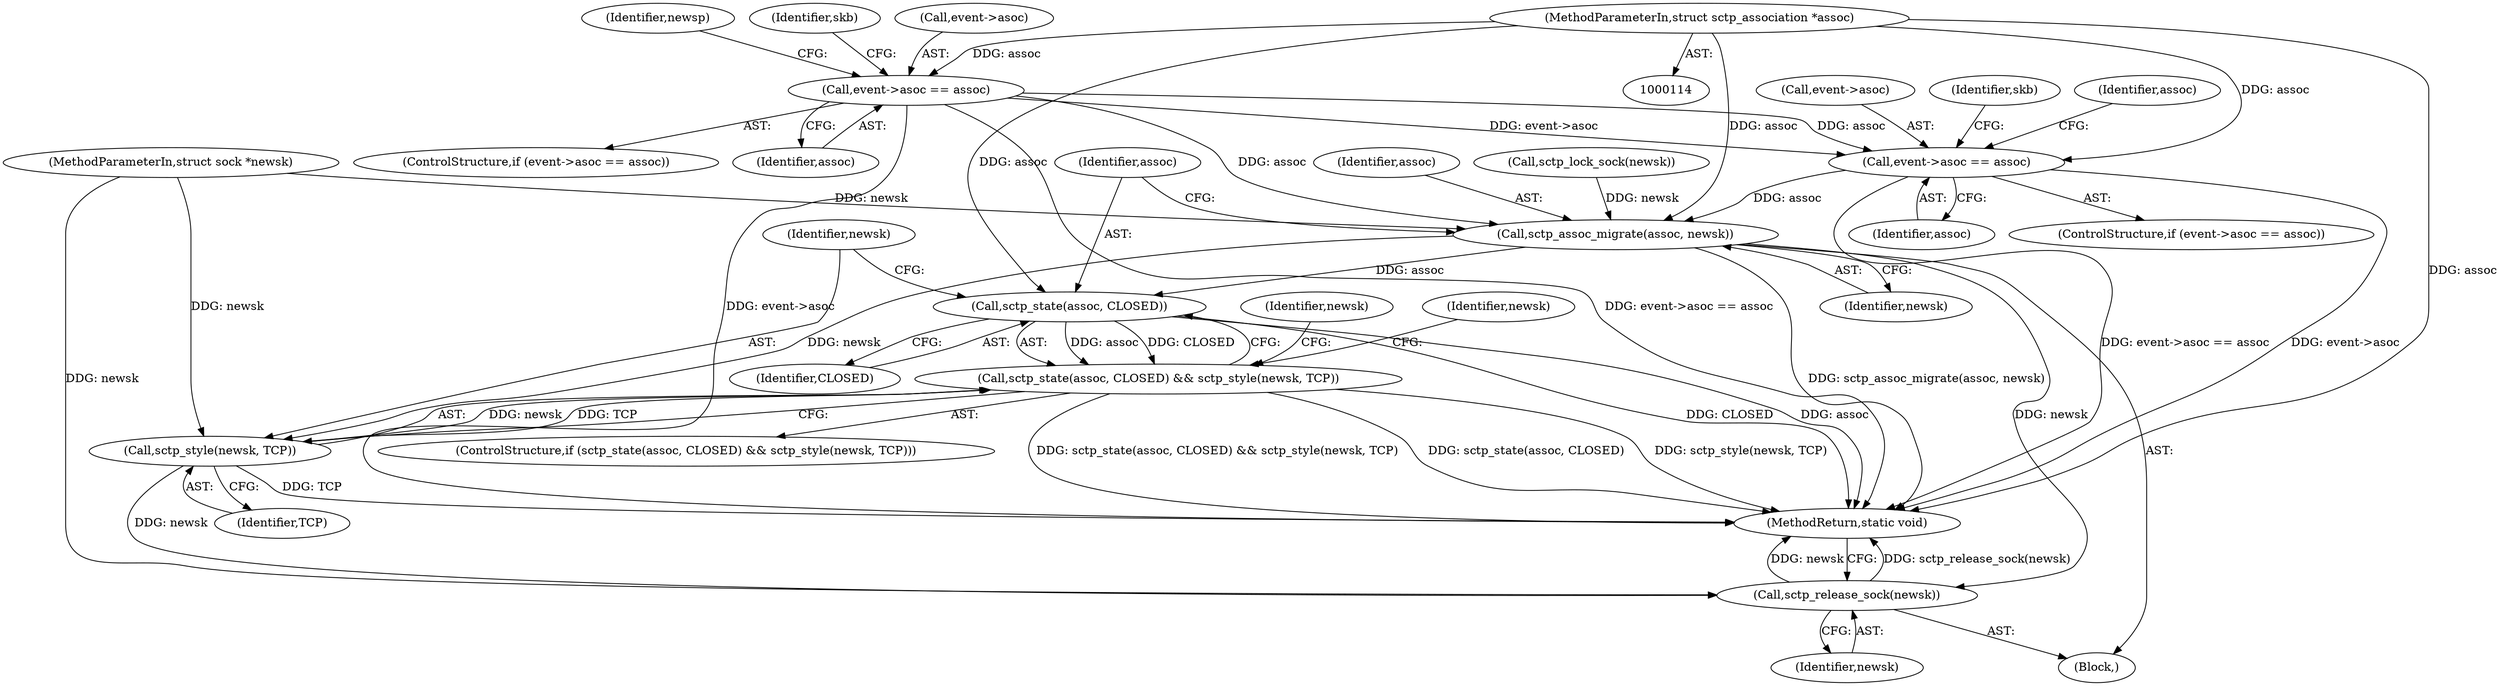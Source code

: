 digraph "0_linux_ea2bc483ff5caada7c4aa0d5fbf87d3a6590273d@pointer" {
"1000326" [label="(Call,event->asoc == assoc)"];
"1000255" [label="(Call,event->asoc == assoc)"];
"1000117" [label="(MethodParameterIn,struct sctp_association *assoc)"];
"1000373" [label="(Call,sctp_assoc_migrate(assoc, newsk))"];
"1000378" [label="(Call,sctp_state(assoc, CLOSED))"];
"1000377" [label="(Call,sctp_state(assoc, CLOSED) && sctp_style(newsk, TCP))"];
"1000381" [label="(Call,sctp_style(newsk, TCP))"];
"1000394" [label="(Call,sctp_release_sock(newsk))"];
"1000375" [label="(Identifier,newsk)"];
"1000394" [label="(Call,sctp_release_sock(newsk))"];
"1000349" [label="(Identifier,assoc)"];
"1000330" [label="(Identifier,assoc)"];
"1000327" [label="(Call,event->asoc)"];
"1000383" [label="(Identifier,TCP)"];
"1000373" [label="(Call,sctp_assoc_migrate(assoc, newsk))"];
"1000254" [label="(ControlStructure,if (event->asoc == assoc))"];
"1000380" [label="(Identifier,CLOSED)"];
"1000396" [label="(MethodReturn,static void)"];
"1000119" [label="(Block,)"];
"1000374" [label="(Identifier,assoc)"];
"1000395" [label="(Identifier,newsk)"];
"1000262" [label="(Identifier,skb)"];
"1000255" [label="(Call,event->asoc == assoc)"];
"1000371" [label="(Call,sctp_lock_sock(newsk))"];
"1000377" [label="(Call,sctp_state(assoc, CLOSED) && sctp_style(newsk, TCP))"];
"1000391" [label="(Identifier,newsk)"];
"1000378" [label="(Call,sctp_state(assoc, CLOSED))"];
"1000379" [label="(Identifier,assoc)"];
"1000116" [label="(MethodParameterIn,struct sock *newsk)"];
"1000376" [label="(ControlStructure,if (sctp_state(assoc, CLOSED) && sctp_style(newsk, TCP)))"];
"1000333" [label="(Identifier,skb)"];
"1000256" [label="(Call,event->asoc)"];
"1000326" [label="(Call,event->asoc == assoc)"];
"1000259" [label="(Identifier,assoc)"];
"1000381" [label="(Call,sctp_style(newsk, TCP))"];
"1000386" [label="(Identifier,newsk)"];
"1000382" [label="(Identifier,newsk)"];
"1000117" [label="(MethodParameterIn,struct sctp_association *assoc)"];
"1000325" [label="(ControlStructure,if (event->asoc == assoc))"];
"1000281" [label="(Identifier,newsp)"];
"1000326" -> "1000325"  [label="AST: "];
"1000326" -> "1000330"  [label="CFG: "];
"1000327" -> "1000326"  [label="AST: "];
"1000330" -> "1000326"  [label="AST: "];
"1000333" -> "1000326"  [label="CFG: "];
"1000349" -> "1000326"  [label="CFG: "];
"1000326" -> "1000396"  [label="DDG: event->asoc == assoc"];
"1000326" -> "1000396"  [label="DDG: event->asoc"];
"1000255" -> "1000326"  [label="DDG: event->asoc"];
"1000255" -> "1000326"  [label="DDG: assoc"];
"1000117" -> "1000326"  [label="DDG: assoc"];
"1000326" -> "1000373"  [label="DDG: assoc"];
"1000255" -> "1000254"  [label="AST: "];
"1000255" -> "1000259"  [label="CFG: "];
"1000256" -> "1000255"  [label="AST: "];
"1000259" -> "1000255"  [label="AST: "];
"1000262" -> "1000255"  [label="CFG: "];
"1000281" -> "1000255"  [label="CFG: "];
"1000255" -> "1000396"  [label="DDG: event->asoc"];
"1000255" -> "1000396"  [label="DDG: event->asoc == assoc"];
"1000117" -> "1000255"  [label="DDG: assoc"];
"1000255" -> "1000373"  [label="DDG: assoc"];
"1000117" -> "1000114"  [label="AST: "];
"1000117" -> "1000396"  [label="DDG: assoc"];
"1000117" -> "1000373"  [label="DDG: assoc"];
"1000117" -> "1000378"  [label="DDG: assoc"];
"1000373" -> "1000119"  [label="AST: "];
"1000373" -> "1000375"  [label="CFG: "];
"1000374" -> "1000373"  [label="AST: "];
"1000375" -> "1000373"  [label="AST: "];
"1000379" -> "1000373"  [label="CFG: "];
"1000373" -> "1000396"  [label="DDG: sctp_assoc_migrate(assoc, newsk)"];
"1000371" -> "1000373"  [label="DDG: newsk"];
"1000116" -> "1000373"  [label="DDG: newsk"];
"1000373" -> "1000378"  [label="DDG: assoc"];
"1000373" -> "1000381"  [label="DDG: newsk"];
"1000373" -> "1000394"  [label="DDG: newsk"];
"1000378" -> "1000377"  [label="AST: "];
"1000378" -> "1000380"  [label="CFG: "];
"1000379" -> "1000378"  [label="AST: "];
"1000380" -> "1000378"  [label="AST: "];
"1000382" -> "1000378"  [label="CFG: "];
"1000377" -> "1000378"  [label="CFG: "];
"1000378" -> "1000396"  [label="DDG: CLOSED"];
"1000378" -> "1000396"  [label="DDG: assoc"];
"1000378" -> "1000377"  [label="DDG: assoc"];
"1000378" -> "1000377"  [label="DDG: CLOSED"];
"1000377" -> "1000376"  [label="AST: "];
"1000377" -> "1000381"  [label="CFG: "];
"1000381" -> "1000377"  [label="AST: "];
"1000386" -> "1000377"  [label="CFG: "];
"1000391" -> "1000377"  [label="CFG: "];
"1000377" -> "1000396"  [label="DDG: sctp_state(assoc, CLOSED) && sctp_style(newsk, TCP)"];
"1000377" -> "1000396"  [label="DDG: sctp_state(assoc, CLOSED)"];
"1000377" -> "1000396"  [label="DDG: sctp_style(newsk, TCP)"];
"1000381" -> "1000377"  [label="DDG: newsk"];
"1000381" -> "1000377"  [label="DDG: TCP"];
"1000381" -> "1000383"  [label="CFG: "];
"1000382" -> "1000381"  [label="AST: "];
"1000383" -> "1000381"  [label="AST: "];
"1000381" -> "1000396"  [label="DDG: TCP"];
"1000116" -> "1000381"  [label="DDG: newsk"];
"1000381" -> "1000394"  [label="DDG: newsk"];
"1000394" -> "1000119"  [label="AST: "];
"1000394" -> "1000395"  [label="CFG: "];
"1000395" -> "1000394"  [label="AST: "];
"1000396" -> "1000394"  [label="CFG: "];
"1000394" -> "1000396"  [label="DDG: sctp_release_sock(newsk)"];
"1000394" -> "1000396"  [label="DDG: newsk"];
"1000116" -> "1000394"  [label="DDG: newsk"];
}
